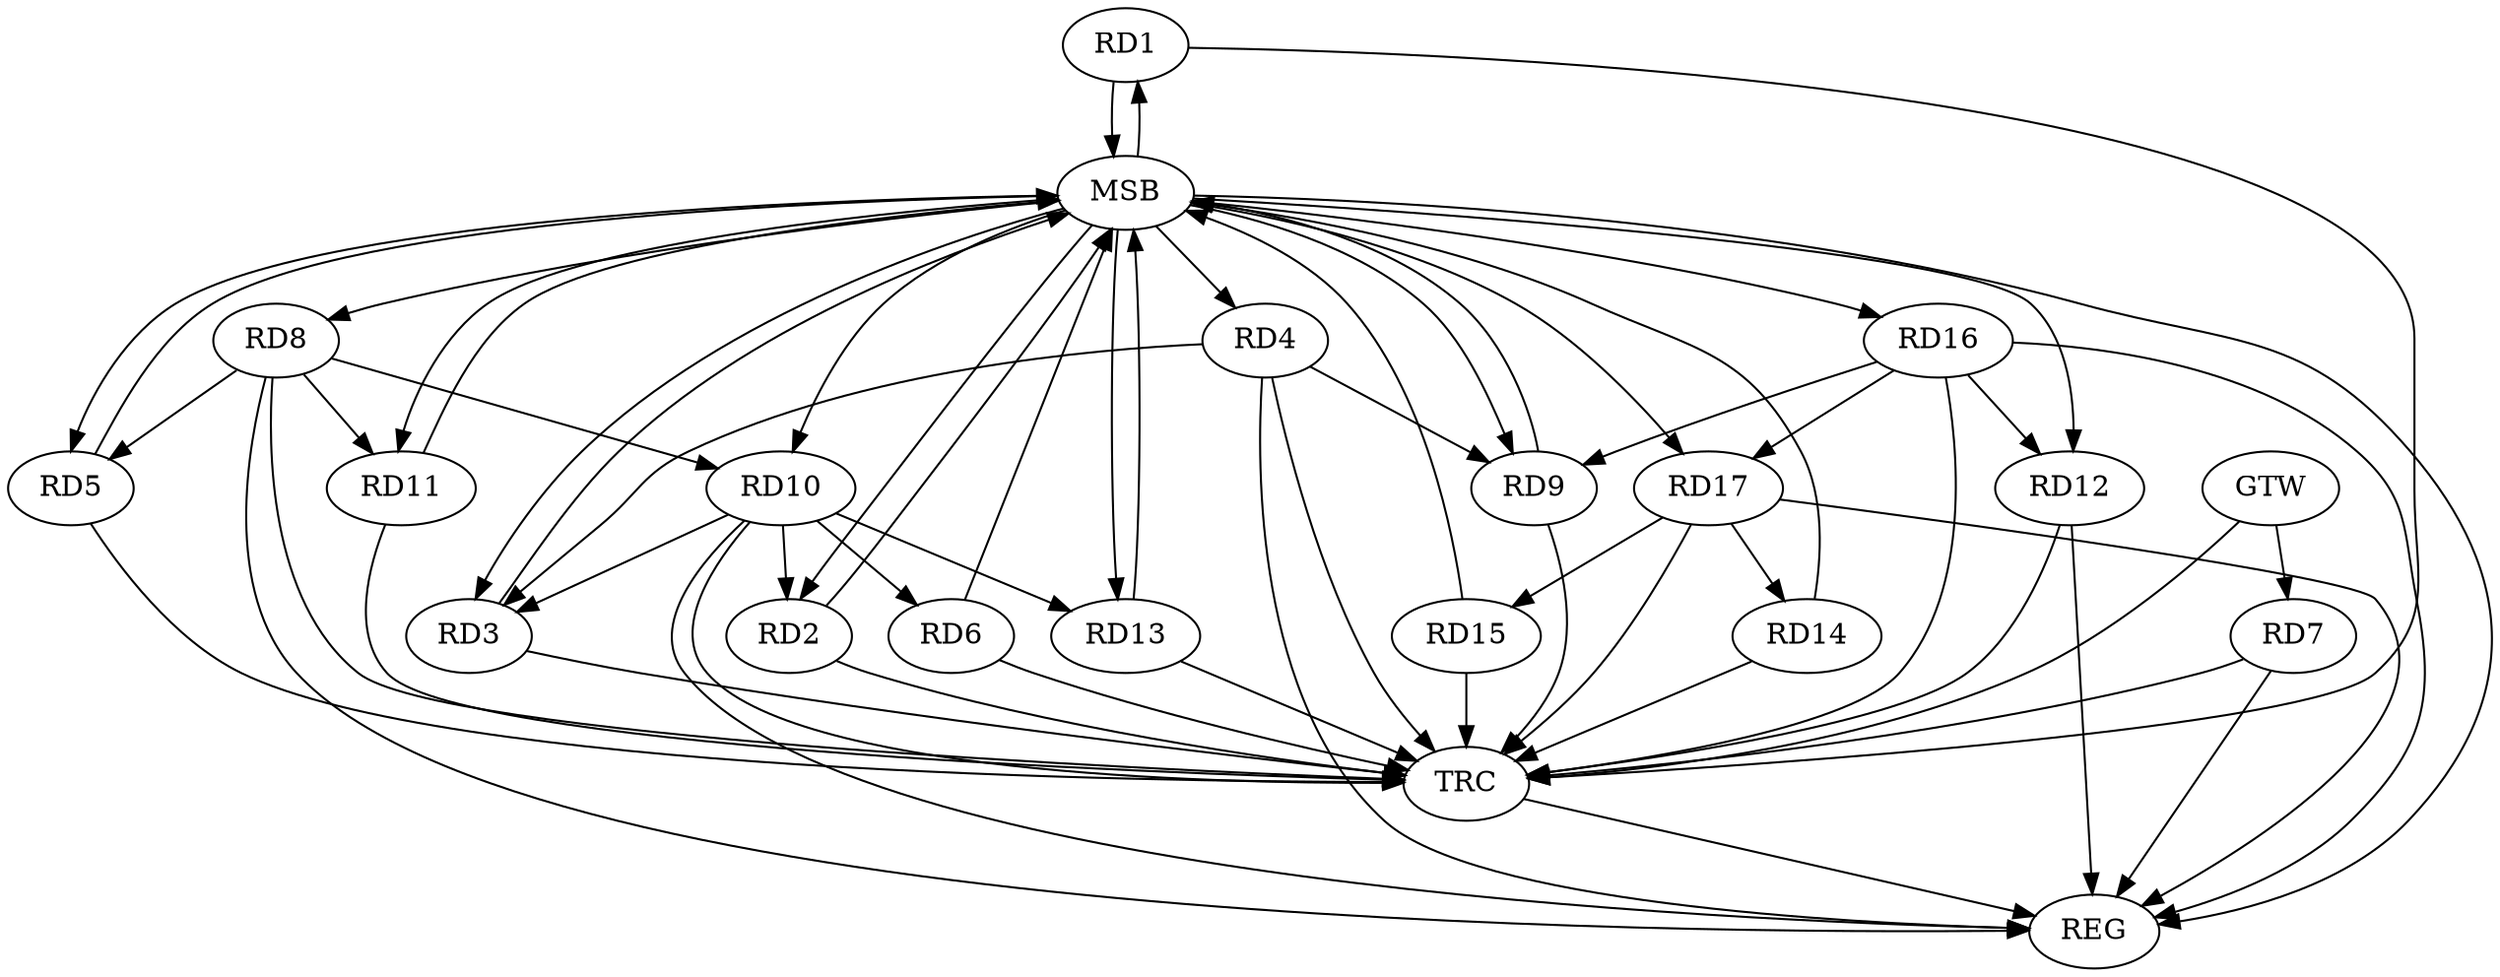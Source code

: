 strict digraph G {
  RD1 [ label="RD1" ];
  RD2 [ label="RD2" ];
  RD3 [ label="RD3" ];
  RD4 [ label="RD4" ];
  RD5 [ label="RD5" ];
  RD6 [ label="RD6" ];
  RD7 [ label="RD7" ];
  RD8 [ label="RD8" ];
  RD9 [ label="RD9" ];
  RD10 [ label="RD10" ];
  RD11 [ label="RD11" ];
  RD12 [ label="RD12" ];
  RD13 [ label="RD13" ];
  RD14 [ label="RD14" ];
  RD15 [ label="RD15" ];
  RD16 [ label="RD16" ];
  RD17 [ label="RD17" ];
  GTW [ label="GTW" ];
  REG [ label="REG" ];
  MSB [ label="MSB" ];
  TRC [ label="TRC" ];
  RD10 -> RD2;
  RD4 -> RD3;
  RD10 -> RD3;
  RD4 -> RD9;
  RD8 -> RD5;
  RD10 -> RD6;
  RD8 -> RD10;
  RD8 -> RD11;
  RD16 -> RD9;
  RD10 -> RD13;
  RD16 -> RD12;
  RD17 -> RD14;
  RD17 -> RD15;
  RD16 -> RD17;
  GTW -> RD7;
  RD4 -> REG;
  RD7 -> REG;
  RD8 -> REG;
  RD10 -> REG;
  RD12 -> REG;
  RD16 -> REG;
  RD17 -> REG;
  RD1 -> MSB;
  MSB -> RD3;
  MSB -> RD12;
  MSB -> REG;
  RD2 -> MSB;
  MSB -> RD16;
  MSB -> RD17;
  RD3 -> MSB;
  MSB -> RD1;
  MSB -> RD11;
  RD5 -> MSB;
  RD6 -> MSB;
  MSB -> RD2;
  MSB -> RD9;
  RD9 -> MSB;
  RD11 -> MSB;
  MSB -> RD4;
  MSB -> RD5;
  MSB -> RD13;
  RD13 -> MSB;
  RD14 -> MSB;
  MSB -> RD8;
  MSB -> RD10;
  RD15 -> MSB;
  RD1 -> TRC;
  RD2 -> TRC;
  RD3 -> TRC;
  RD4 -> TRC;
  RD5 -> TRC;
  RD6 -> TRC;
  RD7 -> TRC;
  RD8 -> TRC;
  RD9 -> TRC;
  RD10 -> TRC;
  RD11 -> TRC;
  RD12 -> TRC;
  RD13 -> TRC;
  RD14 -> TRC;
  RD15 -> TRC;
  RD16 -> TRC;
  RD17 -> TRC;
  GTW -> TRC;
  TRC -> REG;
}

